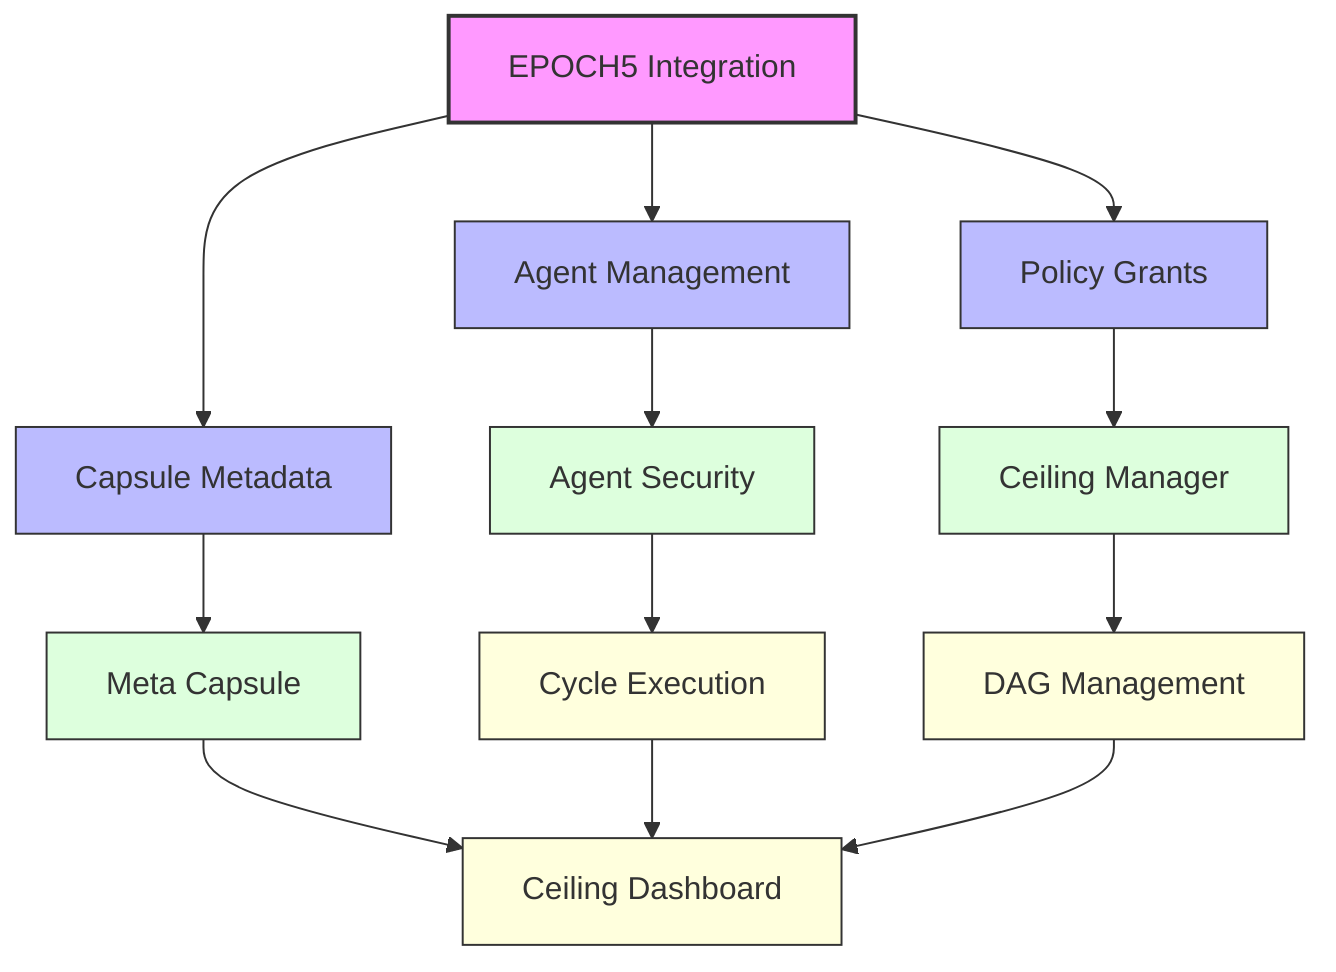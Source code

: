 graph TD
    A[EPOCH5 Integration] --> B[Agent Management]
    A --> C[Policy Grants]
    A --> D[Capsule Metadata]
    B --> E[Agent Security]
    C --> F[Ceiling Manager]
    D --> G[Meta Capsule]
    E --> H[Cycle Execution]
    F --> I[DAG Management]
    G --> J[Ceiling Dashboard]
    H --> J
    I --> J

    style A fill:#f9f,stroke:#333,stroke-width:2px
    style B fill:#bbf,stroke:#333,stroke-width:1px
    style C fill:#bbf,stroke:#333,stroke-width:1px
    style D fill:#bbf,stroke:#333,stroke-width:1px
    style E fill:#dfd,stroke:#333,stroke-width:1px
    style F fill:#dfd,stroke:#333,stroke-width:1px
    style G fill:#dfd,stroke:#333,stroke-width:1px
    style H fill:#ffd,stroke:#333,stroke-width:1px
    style I fill:#ffd,stroke:#333,stroke-width:1px
    style J fill:#ffd,stroke:#333,stroke-width:1px